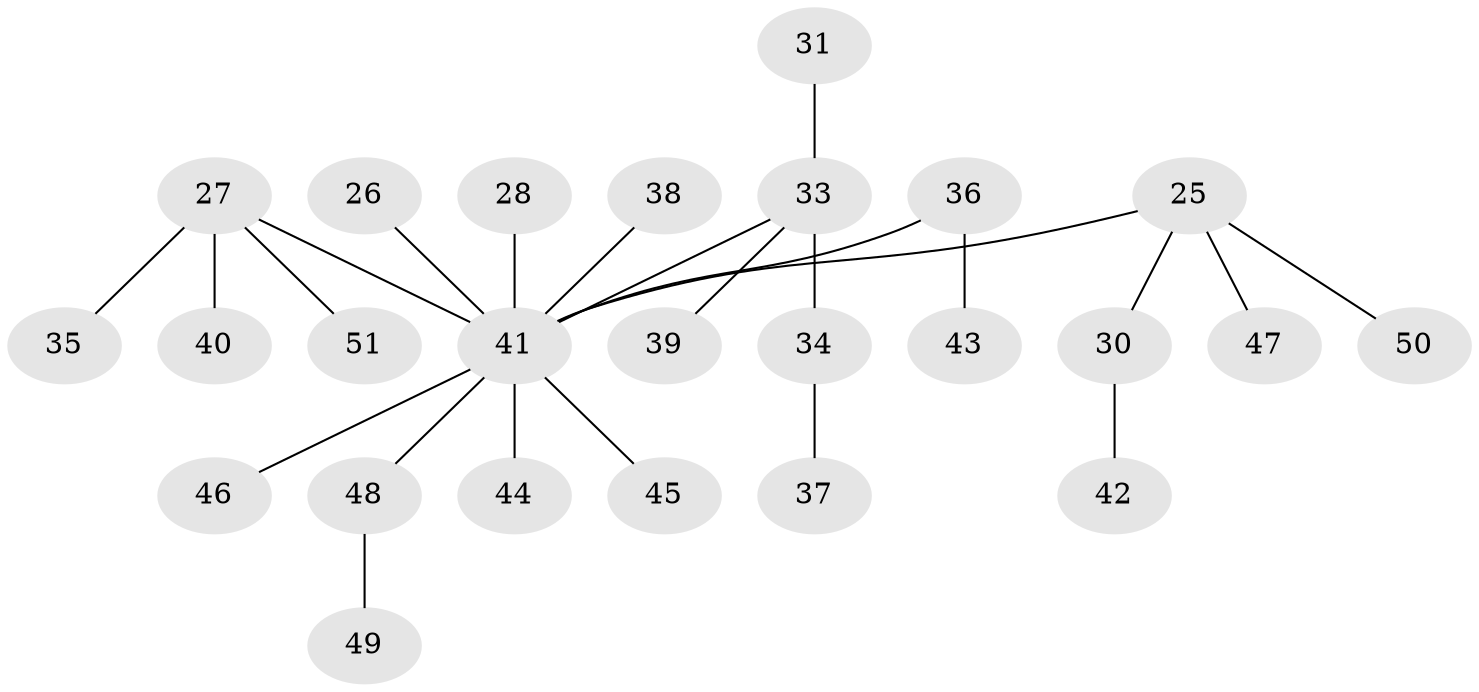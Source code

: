 // original degree distribution, {3: 0.1568627450980392, 5: 0.0196078431372549, 1: 0.49019607843137253, 4: 0.11764705882352941, 2: 0.21568627450980393}
// Generated by graph-tools (version 1.1) at 2025/53/03/09/25 04:53:30]
// undirected, 25 vertices, 24 edges
graph export_dot {
graph [start="1"]
  node [color=gray90,style=filled];
  25 [super="+14+9+15+21"];
  26;
  27;
  28;
  30;
  31;
  33 [super="+7+8+19+29"];
  34 [super="+10+16+24+20"];
  35;
  36;
  37;
  38;
  39;
  40;
  41 [super="+32+22+23"];
  42;
  43;
  44;
  45;
  46;
  47;
  48;
  49;
  50;
  51;
  25 -- 30;
  25 -- 50;
  25 -- 47;
  25 -- 41;
  26 -- 41;
  27 -- 35;
  27 -- 40;
  27 -- 51;
  27 -- 41;
  28 -- 41;
  30 -- 42;
  31 -- 33;
  33 -- 39;
  33 -- 34;
  33 -- 41;
  34 -- 37;
  36 -- 43;
  36 -- 41;
  38 -- 41;
  41 -- 44;
  41 -- 46;
  41 -- 48;
  41 -- 45;
  48 -- 49;
}
